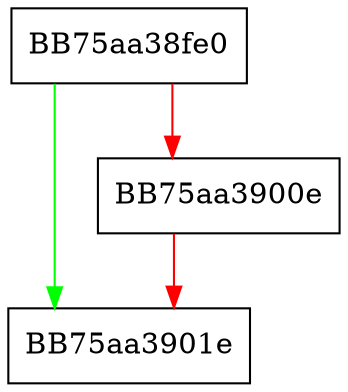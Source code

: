digraph numAtan {
  node [shape="box"];
  graph [splines=ortho];
  BB75aa38fe0 -> BB75aa3901e [color="green"];
  BB75aa38fe0 -> BB75aa3900e [color="red"];
  BB75aa3900e -> BB75aa3901e [color="red"];
}